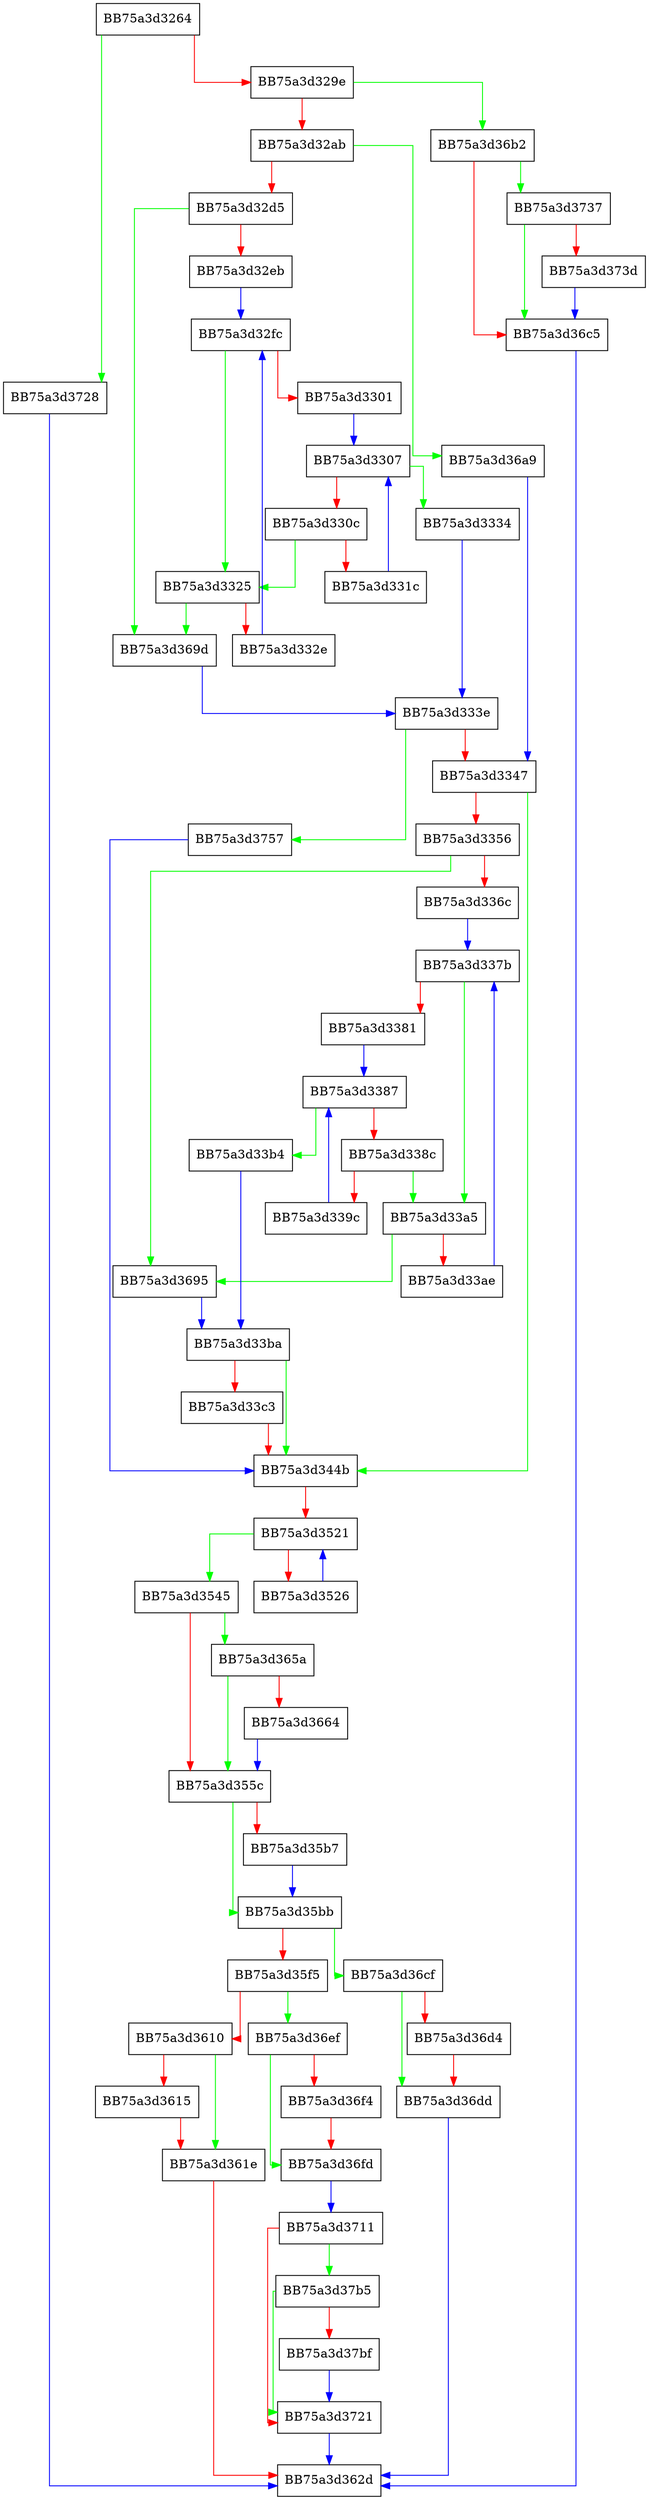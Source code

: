 digraph LoadPersistedAttributes {
  node [shape="box"];
  graph [splines=ortho];
  BB75a3d3264 -> BB75a3d3728 [color="green"];
  BB75a3d3264 -> BB75a3d329e [color="red"];
  BB75a3d329e -> BB75a3d36b2 [color="green"];
  BB75a3d329e -> BB75a3d32ab [color="red"];
  BB75a3d32ab -> BB75a3d36a9 [color="green"];
  BB75a3d32ab -> BB75a3d32d5 [color="red"];
  BB75a3d32d5 -> BB75a3d369d [color="green"];
  BB75a3d32d5 -> BB75a3d32eb [color="red"];
  BB75a3d32eb -> BB75a3d32fc [color="blue"];
  BB75a3d32fc -> BB75a3d3325 [color="green"];
  BB75a3d32fc -> BB75a3d3301 [color="red"];
  BB75a3d3301 -> BB75a3d3307 [color="blue"];
  BB75a3d3307 -> BB75a3d3334 [color="green"];
  BB75a3d3307 -> BB75a3d330c [color="red"];
  BB75a3d330c -> BB75a3d3325 [color="green"];
  BB75a3d330c -> BB75a3d331c [color="red"];
  BB75a3d331c -> BB75a3d3307 [color="blue"];
  BB75a3d3325 -> BB75a3d369d [color="green"];
  BB75a3d3325 -> BB75a3d332e [color="red"];
  BB75a3d332e -> BB75a3d32fc [color="blue"];
  BB75a3d3334 -> BB75a3d333e [color="blue"];
  BB75a3d333e -> BB75a3d3757 [color="green"];
  BB75a3d333e -> BB75a3d3347 [color="red"];
  BB75a3d3347 -> BB75a3d344b [color="green"];
  BB75a3d3347 -> BB75a3d3356 [color="red"];
  BB75a3d3356 -> BB75a3d3695 [color="green"];
  BB75a3d3356 -> BB75a3d336c [color="red"];
  BB75a3d336c -> BB75a3d337b [color="blue"];
  BB75a3d337b -> BB75a3d33a5 [color="green"];
  BB75a3d337b -> BB75a3d3381 [color="red"];
  BB75a3d3381 -> BB75a3d3387 [color="blue"];
  BB75a3d3387 -> BB75a3d33b4 [color="green"];
  BB75a3d3387 -> BB75a3d338c [color="red"];
  BB75a3d338c -> BB75a3d33a5 [color="green"];
  BB75a3d338c -> BB75a3d339c [color="red"];
  BB75a3d339c -> BB75a3d3387 [color="blue"];
  BB75a3d33a5 -> BB75a3d3695 [color="green"];
  BB75a3d33a5 -> BB75a3d33ae [color="red"];
  BB75a3d33ae -> BB75a3d337b [color="blue"];
  BB75a3d33b4 -> BB75a3d33ba [color="blue"];
  BB75a3d33ba -> BB75a3d344b [color="green"];
  BB75a3d33ba -> BB75a3d33c3 [color="red"];
  BB75a3d33c3 -> BB75a3d344b [color="red"];
  BB75a3d344b -> BB75a3d3521 [color="red"];
  BB75a3d3521 -> BB75a3d3545 [color="green"];
  BB75a3d3521 -> BB75a3d3526 [color="red"];
  BB75a3d3526 -> BB75a3d3521 [color="blue"];
  BB75a3d3545 -> BB75a3d365a [color="green"];
  BB75a3d3545 -> BB75a3d355c [color="red"];
  BB75a3d355c -> BB75a3d35bb [color="green"];
  BB75a3d355c -> BB75a3d35b7 [color="red"];
  BB75a3d35b7 -> BB75a3d35bb [color="blue"];
  BB75a3d35bb -> BB75a3d36cf [color="green"];
  BB75a3d35bb -> BB75a3d35f5 [color="red"];
  BB75a3d35f5 -> BB75a3d36ef [color="green"];
  BB75a3d35f5 -> BB75a3d3610 [color="red"];
  BB75a3d3610 -> BB75a3d361e [color="green"];
  BB75a3d3610 -> BB75a3d3615 [color="red"];
  BB75a3d3615 -> BB75a3d361e [color="red"];
  BB75a3d361e -> BB75a3d362d [color="red"];
  BB75a3d365a -> BB75a3d355c [color="green"];
  BB75a3d365a -> BB75a3d3664 [color="red"];
  BB75a3d3664 -> BB75a3d355c [color="blue"];
  BB75a3d3695 -> BB75a3d33ba [color="blue"];
  BB75a3d369d -> BB75a3d333e [color="blue"];
  BB75a3d36a9 -> BB75a3d3347 [color="blue"];
  BB75a3d36b2 -> BB75a3d3737 [color="green"];
  BB75a3d36b2 -> BB75a3d36c5 [color="red"];
  BB75a3d36c5 -> BB75a3d362d [color="blue"];
  BB75a3d36cf -> BB75a3d36dd [color="green"];
  BB75a3d36cf -> BB75a3d36d4 [color="red"];
  BB75a3d36d4 -> BB75a3d36dd [color="red"];
  BB75a3d36dd -> BB75a3d362d [color="blue"];
  BB75a3d36ef -> BB75a3d36fd [color="green"];
  BB75a3d36ef -> BB75a3d36f4 [color="red"];
  BB75a3d36f4 -> BB75a3d36fd [color="red"];
  BB75a3d36fd -> BB75a3d3711 [color="blue"];
  BB75a3d3711 -> BB75a3d37b5 [color="green"];
  BB75a3d3711 -> BB75a3d3721 [color="red"];
  BB75a3d3721 -> BB75a3d362d [color="blue"];
  BB75a3d3728 -> BB75a3d362d [color="blue"];
  BB75a3d3737 -> BB75a3d36c5 [color="green"];
  BB75a3d3737 -> BB75a3d373d [color="red"];
  BB75a3d373d -> BB75a3d36c5 [color="blue"];
  BB75a3d3757 -> BB75a3d344b [color="blue"];
  BB75a3d37b5 -> BB75a3d3721 [color="green"];
  BB75a3d37b5 -> BB75a3d37bf [color="red"];
  BB75a3d37bf -> BB75a3d3721 [color="blue"];
}